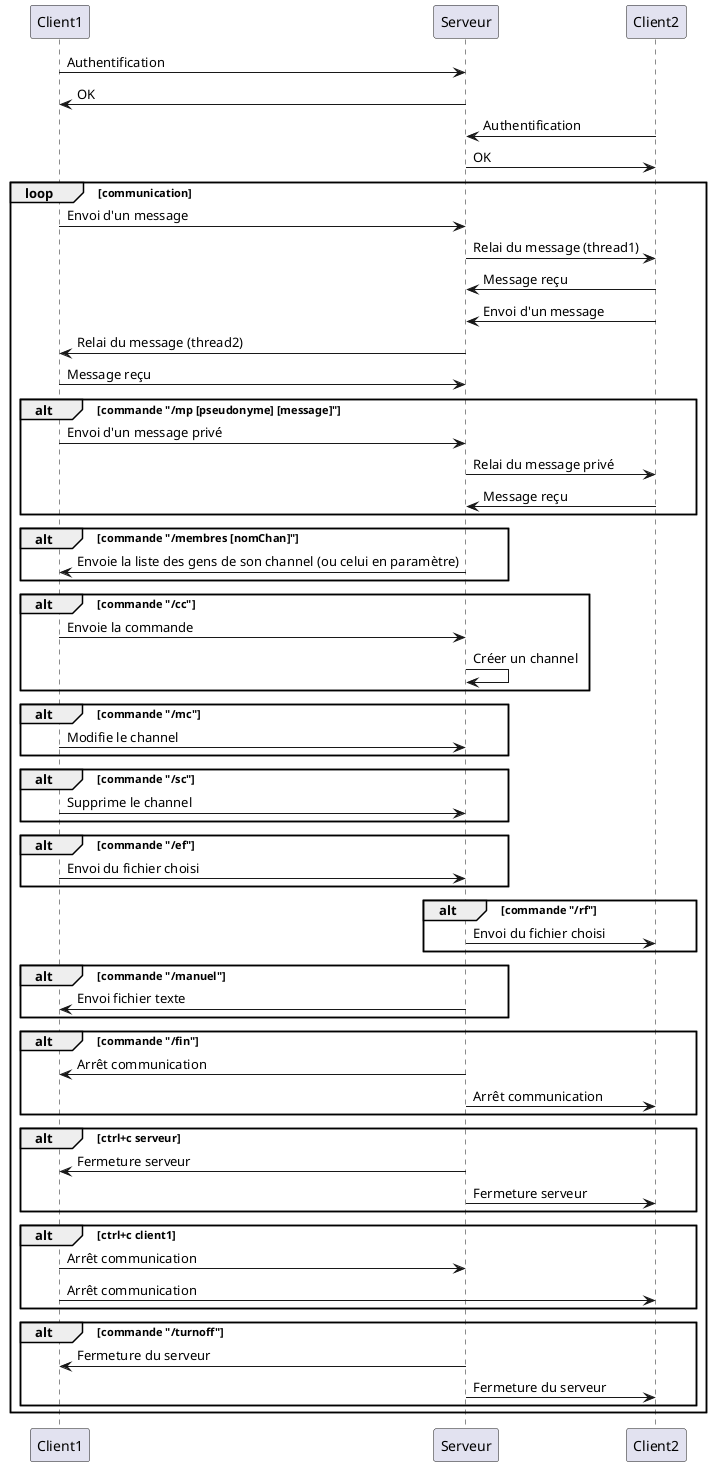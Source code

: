 @startuml

Client1 -> Serveur: Authentification
Serveur -> Client1: OK
Client2 -> Serveur: Authentification
Serveur -> Client2: OK
loop communication
  Client1 -> Serveur: Envoi d'un message
  Serveur -> Client2: Relai du message (thread1)
  Client2 -> Serveur: Message reçu
  Client2 -> Serveur: Envoi d'un message
  Serveur -> Client1: Relai du message (thread2)
  Client1 -> Serveur: Message reçu
  alt commande "/mp [pseudonyme] [message]"
    Client1 -> Serveur: Envoi d'un message privé
    Serveur -> Client2: Relai du message privé
    Client2 -> Serveur: Message reçu
  end
  alt commande "/membres [nomChan]"
    Serveur -> Client1 : Envoie la liste des gens de son channel (ou celui en paramètre)
  end
  alt commande "/cc"
    Client1 -> Serveur : Envoie la commande
   Serveur -> Serveur : Créer un channel
  end
  alt commande "/mc"
    Client1 -> Serveur : Modifie le channel
  end
  alt commande "/sc"
    Client1 -> Serveur : Supprime le channel
  end
  
  alt commande "/ef"
    Client1 -> Serveur: Envoi du fichier choisi
  end
  alt commande "/rf"
    Serveur -> Client2: Envoi du fichier choisi
  end
  alt commande "/manuel"
    Serveur -> Client1: Envoi fichier texte
  end
    alt commande "/fin"
    Serveur -> Client1: Arrêt communication
    Serveur -> Client2: Arrêt communication
  end
  alt ctrl+c serveur
    Serveur -> Client1: Fermeture serveur
    Serveur -> Client2 : Fermeture serveur
  end
  alt ctrl+c client1
    Client1 -> Serveur: Arrêt communication
    Client1 -> Client2: Arrêt communication
  end
  alt commande "/turnoff"
    Serveur -> Client1 : Fermeture du serveur
    Serveur -> Client2 : Fermeture du serveur
  end  
end
@enduml